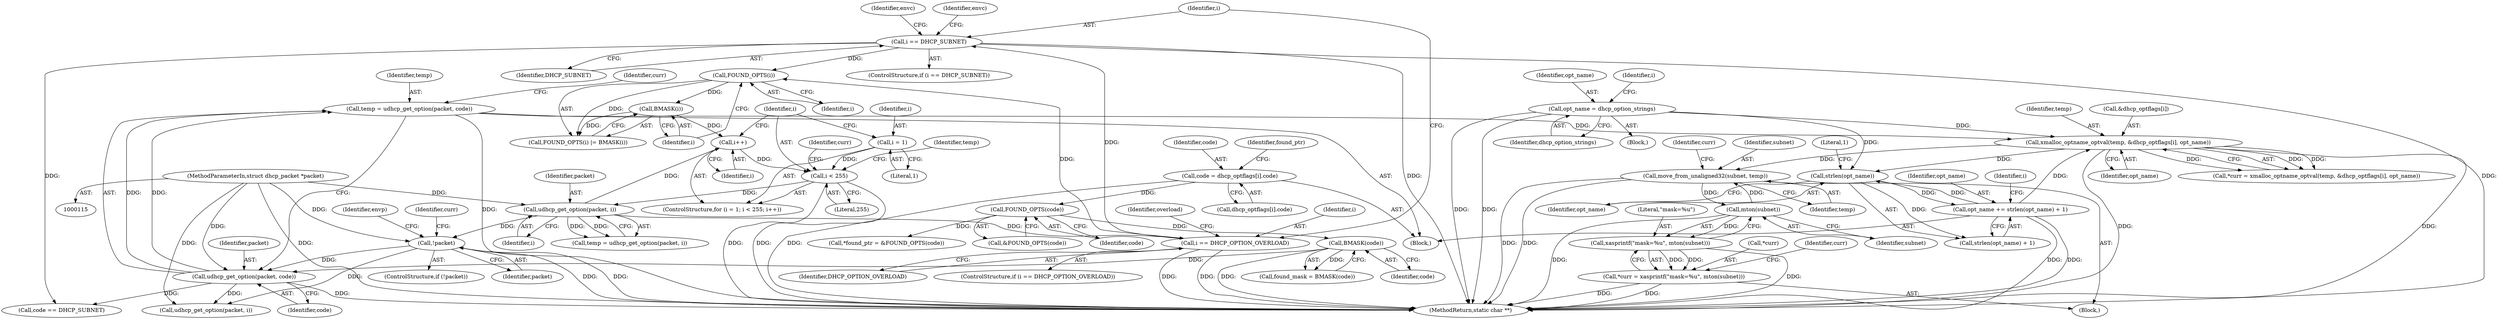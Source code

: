 digraph "0_busybox_74d9f1ba37010face4bd1449df4d60dd84450b06_0@API" {
"1000366" [label="(Call,move_from_unaligned32(subnet, temp))"];
"1000374" [label="(Call,mton(subnet))"];
"1000366" [label="(Call,move_from_unaligned32(subnet, temp))"];
"1000349" [label="(Call,xmalloc_optname_optval(temp, &dhcp_optflags[i], opt_name))"];
"1000341" [label="(Call,temp = udhcp_get_option(packet, code))"];
"1000343" [label="(Call,udhcp_get_option(packet, code))"];
"1000204" [label="(Call,!packet)"];
"1000152" [label="(Call,udhcp_get_option(packet, i))"];
"1000116" [label="(MethodParameterIn,struct dhcp_packet *packet)"];
"1000144" [label="(Call,i < 255)"];
"1000141" [label="(Call,i = 1)"];
"1000147" [label="(Call,i++)"];
"1000178" [label="(Call,BMASK(i))"];
"1000176" [label="(Call,FOUND_OPTS(i))"];
"1000168" [label="(Call,i == DHCP_SUBNET)"];
"1000159" [label="(Call,i == DHCP_OPTION_OVERLOAD)"];
"1000328" [label="(Call,BMASK(code))"];
"1000323" [label="(Call,FOUND_OPTS(code))"];
"1000312" [label="(Call,code = dhcp_optflags[i].code)"];
"1000301" [label="(Call,opt_name = dhcp_option_strings)"];
"1000381" [label="(Call,opt_name += strlen(opt_name) + 1)"];
"1000384" [label="(Call,strlen(opt_name))"];
"1000372" [label="(Call,xasprintf(\"mask=%u\", mton(subnet)))"];
"1000369" [label="(Call,*curr = xasprintf(\"mask=%u\", mton(subnet)))"];
"1000321" [label="(Identifier,found_ptr)"];
"1000312" [label="(Call,code = dhcp_optflags[i].code)"];
"1000116" [label="(MethodParameterIn,struct dhcp_packet *packet)"];
"1000364" [label="(Block,)"];
"1000303" [label="(Identifier,dhcp_option_strings)"];
"1000373" [label="(Literal,\"mask=%u\")"];
"1000381" [label="(Call,opt_name += strlen(opt_name) + 1)"];
"1000371" [label="(Identifier,curr)"];
"1000205" [label="(Identifier,packet)"];
"1000310" [label="(Block,)"];
"1000369" [label="(Call,*curr = xasprintf(\"mask=%u\", mton(subnet)))"];
"1000302" [label="(Identifier,opt_name)"];
"1000341" [label="(Call,temp = udhcp_get_option(packet, code))"];
"1000140" [label="(ControlStructure,for (i = 1; i < 255; i++))"];
"1000328" [label="(Call,BMASK(code))"];
"1000350" [label="(Identifier,temp)"];
"1000172" [label="(Identifier,envc)"];
"1000143" [label="(Literal,1)"];
"1000355" [label="(Identifier,opt_name)"];
"1000314" [label="(Call,dhcp_optflags[i].code)"];
"1000374" [label="(Call,mton(subnet))"];
"1000372" [label="(Call,xasprintf(\"mask=%u\", mton(subnet)))"];
"1000368" [label="(Identifier,temp)"];
"1000375" [label="(Identifier,subnet)"];
"1000323" [label="(Call,FOUND_OPTS(code))"];
"1000151" [label="(Identifier,temp)"];
"1000388" [label="(Identifier,i)"];
"1000320" [label="(Call,*found_ptr = &FOUND_OPTS(code))"];
"1000382" [label="(Identifier,opt_name)"];
"1000343" [label="(Call,udhcp_get_option(packet, code))"];
"1000348" [label="(Identifier,curr)"];
"1000384" [label="(Call,strlen(opt_name))"];
"1000324" [label="(Identifier,code)"];
"1000181" [label="(Identifier,curr)"];
"1000322" [label="(Call,&FOUND_OPTS(code))"];
"1000117" [label="(Block,)"];
"1000370" [label="(Call,*curr)"];
"1000204" [label="(Call,!packet)"];
"1000361" [label="(Call,code == DHCP_SUBNET)"];
"1000366" [label="(Call,move_from_unaligned32(subnet, temp))"];
"1000163" [label="(Identifier,overload)"];
"1000342" [label="(Identifier,temp)"];
"1000147" [label="(Call,i++)"];
"1000177" [label="(Identifier,i)"];
"1000168" [label="(Call,i == DHCP_SUBNET)"];
"1000349" [label="(Call,xmalloc_optname_optval(temp, &dhcp_optflags[i], opt_name))"];
"1000170" [label="(Identifier,DHCP_SUBNET)"];
"1000301" [label="(Call,opt_name = dhcp_option_strings)"];
"1000174" [label="(Identifier,envc)"];
"1000158" [label="(ControlStructure,if (i == DHCP_OPTION_OVERLOAD))"];
"1000144" [label="(Call,i < 255)"];
"1000178" [label="(Call,BMASK(i))"];
"1000346" [label="(Call,*curr = xmalloc_optname_optval(temp, &dhcp_optflags[i], opt_name))"];
"1000142" [label="(Identifier,i)"];
"1000379" [label="(Identifier,curr)"];
"1000329" [label="(Identifier,code)"];
"1000169" [label="(Identifier,i)"];
"1000470" [label="(MethodReturn,static char **)"];
"1000176" [label="(Call,FOUND_OPTS(i))"];
"1000203" [label="(ControlStructure,if (!packet))"];
"1000210" [label="(Identifier,curr)"];
"1000161" [label="(Identifier,DHCP_OPTION_OVERLOAD)"];
"1000150" [label="(Call,temp = udhcp_get_option(packet, i))"];
"1000305" [label="(Identifier,i)"];
"1000167" [label="(ControlStructure,if (i == DHCP_SUBNET))"];
"1000145" [label="(Identifier,i)"];
"1000153" [label="(Identifier,packet)"];
"1000313" [label="(Identifier,code)"];
"1000383" [label="(Call,strlen(opt_name) + 1)"];
"1000326" [label="(Call,found_mask = BMASK(code))"];
"1000385" [label="(Identifier,opt_name)"];
"1000148" [label="(Identifier,i)"];
"1000159" [label="(Call,i == DHCP_OPTION_OVERLOAD)"];
"1000367" [label="(Identifier,subnet)"];
"1000345" [label="(Identifier,code)"];
"1000207" [label="(Identifier,envp)"];
"1000344" [label="(Identifier,packet)"];
"1000420" [label="(Call,udhcp_get_option(packet, i))"];
"1000152" [label="(Call,udhcp_get_option(packet, i))"];
"1000141" [label="(Call,i = 1)"];
"1000386" [label="(Literal,1)"];
"1000179" [label="(Identifier,i)"];
"1000160" [label="(Identifier,i)"];
"1000175" [label="(Call,FOUND_OPTS(i) |= BMASK(i))"];
"1000146" [label="(Literal,255)"];
"1000154" [label="(Identifier,i)"];
"1000351" [label="(Call,&dhcp_optflags[i])"];
"1000366" -> "1000364"  [label="AST: "];
"1000366" -> "1000368"  [label="CFG: "];
"1000367" -> "1000366"  [label="AST: "];
"1000368" -> "1000366"  [label="AST: "];
"1000371" -> "1000366"  [label="CFG: "];
"1000366" -> "1000470"  [label="DDG: "];
"1000366" -> "1000470"  [label="DDG: "];
"1000374" -> "1000366"  [label="DDG: "];
"1000349" -> "1000366"  [label="DDG: "];
"1000366" -> "1000374"  [label="DDG: "];
"1000374" -> "1000372"  [label="AST: "];
"1000374" -> "1000375"  [label="CFG: "];
"1000375" -> "1000374"  [label="AST: "];
"1000372" -> "1000374"  [label="CFG: "];
"1000374" -> "1000470"  [label="DDG: "];
"1000374" -> "1000372"  [label="DDG: "];
"1000349" -> "1000346"  [label="AST: "];
"1000349" -> "1000355"  [label="CFG: "];
"1000350" -> "1000349"  [label="AST: "];
"1000351" -> "1000349"  [label="AST: "];
"1000355" -> "1000349"  [label="AST: "];
"1000346" -> "1000349"  [label="CFG: "];
"1000349" -> "1000470"  [label="DDG: "];
"1000349" -> "1000470"  [label="DDG: "];
"1000349" -> "1000346"  [label="DDG: "];
"1000349" -> "1000346"  [label="DDG: "];
"1000349" -> "1000346"  [label="DDG: "];
"1000341" -> "1000349"  [label="DDG: "];
"1000301" -> "1000349"  [label="DDG: "];
"1000381" -> "1000349"  [label="DDG: "];
"1000349" -> "1000384"  [label="DDG: "];
"1000341" -> "1000310"  [label="AST: "];
"1000341" -> "1000343"  [label="CFG: "];
"1000342" -> "1000341"  [label="AST: "];
"1000343" -> "1000341"  [label="AST: "];
"1000348" -> "1000341"  [label="CFG: "];
"1000341" -> "1000470"  [label="DDG: "];
"1000343" -> "1000341"  [label="DDG: "];
"1000343" -> "1000341"  [label="DDG: "];
"1000343" -> "1000345"  [label="CFG: "];
"1000344" -> "1000343"  [label="AST: "];
"1000345" -> "1000343"  [label="AST: "];
"1000343" -> "1000470"  [label="DDG: "];
"1000204" -> "1000343"  [label="DDG: "];
"1000116" -> "1000343"  [label="DDG: "];
"1000328" -> "1000343"  [label="DDG: "];
"1000343" -> "1000361"  [label="DDG: "];
"1000343" -> "1000420"  [label="DDG: "];
"1000204" -> "1000203"  [label="AST: "];
"1000204" -> "1000205"  [label="CFG: "];
"1000205" -> "1000204"  [label="AST: "];
"1000207" -> "1000204"  [label="CFG: "];
"1000210" -> "1000204"  [label="CFG: "];
"1000204" -> "1000470"  [label="DDG: "];
"1000204" -> "1000470"  [label="DDG: "];
"1000152" -> "1000204"  [label="DDG: "];
"1000116" -> "1000204"  [label="DDG: "];
"1000204" -> "1000420"  [label="DDG: "];
"1000152" -> "1000150"  [label="AST: "];
"1000152" -> "1000154"  [label="CFG: "];
"1000153" -> "1000152"  [label="AST: "];
"1000154" -> "1000152"  [label="AST: "];
"1000150" -> "1000152"  [label="CFG: "];
"1000152" -> "1000147"  [label="DDG: "];
"1000152" -> "1000150"  [label="DDG: "];
"1000152" -> "1000150"  [label="DDG: "];
"1000116" -> "1000152"  [label="DDG: "];
"1000144" -> "1000152"  [label="DDG: "];
"1000152" -> "1000159"  [label="DDG: "];
"1000116" -> "1000115"  [label="AST: "];
"1000116" -> "1000470"  [label="DDG: "];
"1000116" -> "1000420"  [label="DDG: "];
"1000144" -> "1000140"  [label="AST: "];
"1000144" -> "1000146"  [label="CFG: "];
"1000145" -> "1000144"  [label="AST: "];
"1000146" -> "1000144"  [label="AST: "];
"1000151" -> "1000144"  [label="CFG: "];
"1000181" -> "1000144"  [label="CFG: "];
"1000144" -> "1000470"  [label="DDG: "];
"1000144" -> "1000470"  [label="DDG: "];
"1000141" -> "1000144"  [label="DDG: "];
"1000147" -> "1000144"  [label="DDG: "];
"1000141" -> "1000140"  [label="AST: "];
"1000141" -> "1000143"  [label="CFG: "];
"1000142" -> "1000141"  [label="AST: "];
"1000143" -> "1000141"  [label="AST: "];
"1000145" -> "1000141"  [label="CFG: "];
"1000147" -> "1000140"  [label="AST: "];
"1000147" -> "1000148"  [label="CFG: "];
"1000148" -> "1000147"  [label="AST: "];
"1000145" -> "1000147"  [label="CFG: "];
"1000178" -> "1000147"  [label="DDG: "];
"1000178" -> "1000175"  [label="AST: "];
"1000178" -> "1000179"  [label="CFG: "];
"1000179" -> "1000178"  [label="AST: "];
"1000175" -> "1000178"  [label="CFG: "];
"1000178" -> "1000175"  [label="DDG: "];
"1000176" -> "1000178"  [label="DDG: "];
"1000176" -> "1000175"  [label="AST: "];
"1000176" -> "1000177"  [label="CFG: "];
"1000177" -> "1000176"  [label="AST: "];
"1000179" -> "1000176"  [label="CFG: "];
"1000176" -> "1000175"  [label="DDG: "];
"1000168" -> "1000176"  [label="DDG: "];
"1000159" -> "1000176"  [label="DDG: "];
"1000168" -> "1000167"  [label="AST: "];
"1000168" -> "1000170"  [label="CFG: "];
"1000169" -> "1000168"  [label="AST: "];
"1000170" -> "1000168"  [label="AST: "];
"1000172" -> "1000168"  [label="CFG: "];
"1000174" -> "1000168"  [label="CFG: "];
"1000168" -> "1000470"  [label="DDG: "];
"1000168" -> "1000470"  [label="DDG: "];
"1000159" -> "1000168"  [label="DDG: "];
"1000168" -> "1000361"  [label="DDG: "];
"1000159" -> "1000158"  [label="AST: "];
"1000159" -> "1000161"  [label="CFG: "];
"1000160" -> "1000159"  [label="AST: "];
"1000161" -> "1000159"  [label="AST: "];
"1000163" -> "1000159"  [label="CFG: "];
"1000169" -> "1000159"  [label="CFG: "];
"1000159" -> "1000470"  [label="DDG: "];
"1000159" -> "1000470"  [label="DDG: "];
"1000328" -> "1000326"  [label="AST: "];
"1000328" -> "1000329"  [label="CFG: "];
"1000329" -> "1000328"  [label="AST: "];
"1000326" -> "1000328"  [label="CFG: "];
"1000328" -> "1000470"  [label="DDG: "];
"1000328" -> "1000326"  [label="DDG: "];
"1000323" -> "1000328"  [label="DDG: "];
"1000323" -> "1000322"  [label="AST: "];
"1000323" -> "1000324"  [label="CFG: "];
"1000324" -> "1000323"  [label="AST: "];
"1000322" -> "1000323"  [label="CFG: "];
"1000323" -> "1000320"  [label="DDG: "];
"1000312" -> "1000323"  [label="DDG: "];
"1000312" -> "1000310"  [label="AST: "];
"1000312" -> "1000314"  [label="CFG: "];
"1000313" -> "1000312"  [label="AST: "];
"1000314" -> "1000312"  [label="AST: "];
"1000321" -> "1000312"  [label="CFG: "];
"1000312" -> "1000470"  [label="DDG: "];
"1000301" -> "1000117"  [label="AST: "];
"1000301" -> "1000303"  [label="CFG: "];
"1000302" -> "1000301"  [label="AST: "];
"1000303" -> "1000301"  [label="AST: "];
"1000305" -> "1000301"  [label="CFG: "];
"1000301" -> "1000470"  [label="DDG: "];
"1000301" -> "1000470"  [label="DDG: "];
"1000301" -> "1000384"  [label="DDG: "];
"1000381" -> "1000310"  [label="AST: "];
"1000381" -> "1000383"  [label="CFG: "];
"1000382" -> "1000381"  [label="AST: "];
"1000383" -> "1000381"  [label="AST: "];
"1000388" -> "1000381"  [label="CFG: "];
"1000381" -> "1000470"  [label="DDG: "];
"1000381" -> "1000470"  [label="DDG: "];
"1000384" -> "1000381"  [label="DDG: "];
"1000381" -> "1000384"  [label="DDG: "];
"1000384" -> "1000383"  [label="AST: "];
"1000384" -> "1000385"  [label="CFG: "];
"1000385" -> "1000384"  [label="AST: "];
"1000386" -> "1000384"  [label="CFG: "];
"1000384" -> "1000383"  [label="DDG: "];
"1000372" -> "1000369"  [label="AST: "];
"1000373" -> "1000372"  [label="AST: "];
"1000369" -> "1000372"  [label="CFG: "];
"1000372" -> "1000470"  [label="DDG: "];
"1000372" -> "1000369"  [label="DDG: "];
"1000372" -> "1000369"  [label="DDG: "];
"1000369" -> "1000364"  [label="AST: "];
"1000370" -> "1000369"  [label="AST: "];
"1000379" -> "1000369"  [label="CFG: "];
"1000369" -> "1000470"  [label="DDG: "];
"1000369" -> "1000470"  [label="DDG: "];
}
